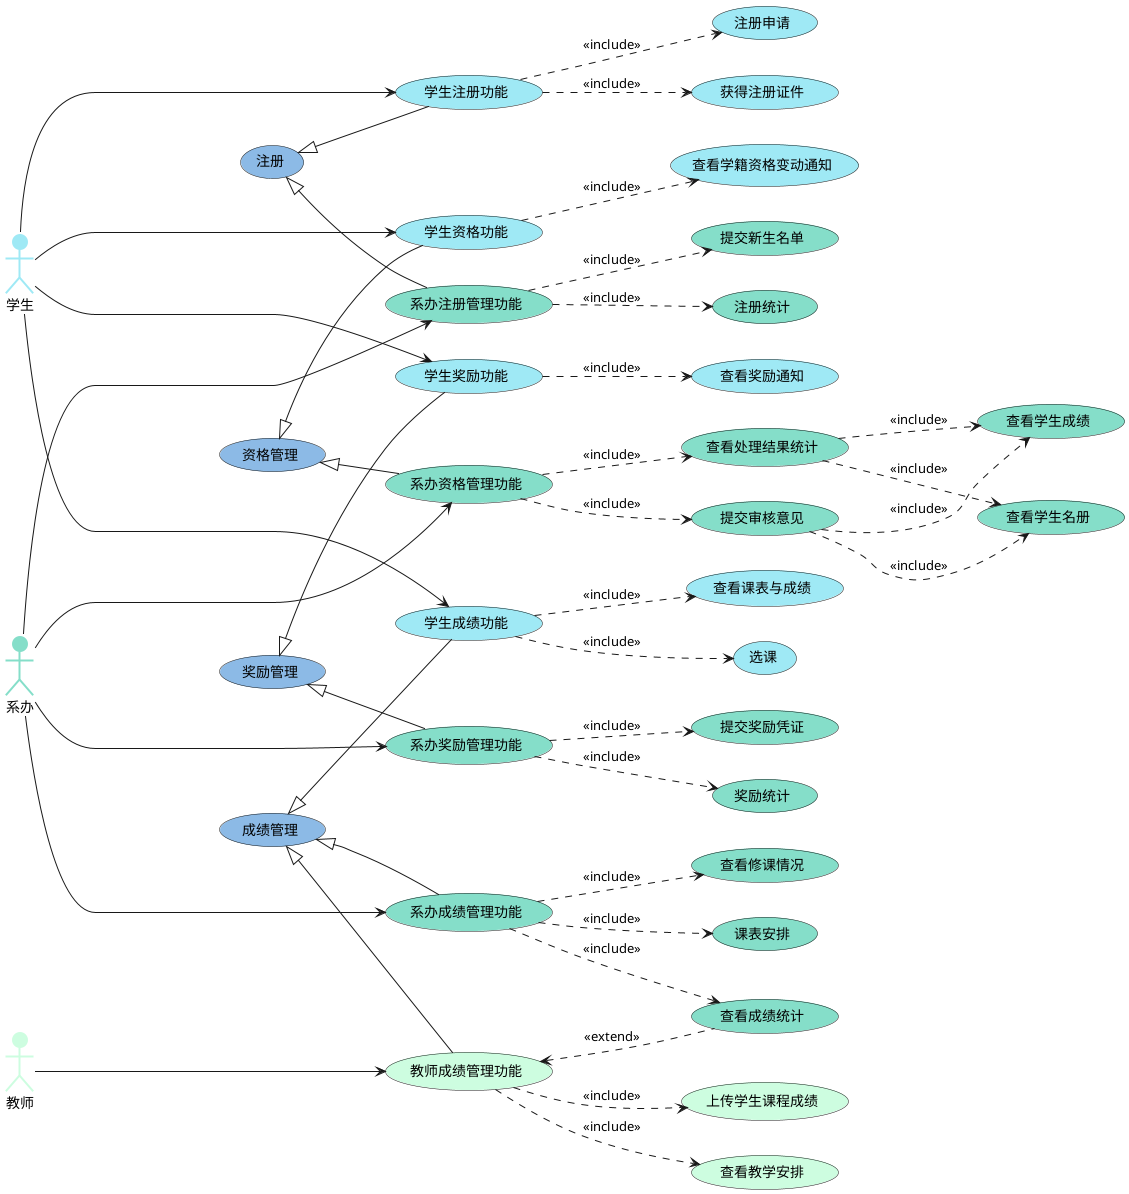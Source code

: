 @startuml
'https://plantuml.com/use-case-diagram
 left to right direction



(注册) <|-- (学生注册功能)
usecase (注册申请) #9FE9F5
usecase (获得注册证件) #9FE9F5
(学生注册功能) ..>(注册申请) :<<include>>
(学生注册功能) ..>(获得注册证件) :<<include>>
(注册) <|-- (系办注册管理功能)
usecase (提交新生名单) #85DEC9
usecase (注册统计) #85DEC9
(系办注册管理功能) ..>(提交新生名单) :<<include>>
(系办注册管理功能) ..>(注册统计) :<<include>>


(资格管理) <|-- (学生资格功能)
usecase (查看学籍资格变动通知) #9FE9F5
(学生资格功能) ..> (查看学籍资格变动通知) :<<include>>
(资格管理) <|-- (系办资格管理功能)
usecase (提交审核意见) #85DEC9
usecase (查看处理结果统计) #85DEC9
usecase (查看学生成绩) #85DEC9
usecase (查看学生名册) #85DEC9
(系办资格管理功能) ..> (提交审核意见) :<<include>>
(系办资格管理功能) ..> (查看处理结果统计) :<<include>>
(提交审核意见) ..> (查看学生成绩) :<<include>>
(提交审核意见) ..> (查看学生名册) :<<include>>
(查看处理结果统计) ..> (查看学生成绩) :<<include>>
(查看处理结果统计) ..> (查看学生名册) :<<include>>

(成绩管理) <|-- (学生成绩功能)
usecase (选课) #9FE9F5
usecase (查看课表与成绩) #9FE9F5
(学生成绩功能) ..> (选课) :<<include>>
(学生成绩功能) ..> (查看课表与成绩) :<<include>>
(成绩管理) <|-- (系办成绩管理功能)
usecase (查看修课情况) #85DEC9
usecase (查看成绩统计) #85DEC9
usecase (课表安排) #85DEC9
(系办成绩管理功能) ..> (查看修课情况) :<<include>>
(系办成绩管理功能) ..> (查看成绩统计) :<<include>>
(系办成绩管理功能) ..> (课表安排) :<<include>>
(成绩管理) <|-- (教师成绩管理功能)
usecase (查看教学安排) #CDFDE0
usecase (上传学生课程成绩) #CDFDE0
(教师成绩管理功能) ..> (查看教学安排) :<<include>>
(教师成绩管理功能) ..> (上传学生课程成绩) :<<include>>
(教师成绩管理功能) <.. (查看成绩统计) :<<extend>>

(奖励管理) <|-- (学生奖励功能)
usecase (查看奖励通知) #9FE9F5
(学生奖励功能) ..> (查看奖励通知) :<<include>>
(奖励管理) <|-- (系办奖励管理功能)
usecase (奖励统计) #85DEC9
usecase (提交奖励凭证) #85DEC9
(系办奖励管理功能) ..> (奖励统计) :<<include>>
(系办奖励管理功能) ..> (提交奖励凭证) :<<include>>



actor 学生 #9FE9F5;line:9FE9F5;line.bold;
actor 系办 #85DEC9;line:85DEC9;line.bold;
actor 教师 #CDFDE0;line:CDFDE0;line.bold;

usecase (注册) #8CBAE6
usecase (资格管理) #8CBAE6
usecase (成绩管理) #8CBAE6
usecase (奖励管理) #8CBAE6

usecase (学生注册功能) #9FE9F5
usecase (学生资格功能) #9FE9F5
usecase (学生成绩功能) #9FE9F5
usecase (学生奖励功能) #9FE9F5

usecase (系办注册管理功能) #85DEC9
usecase (系办资格管理功能) #85DEC9
usecase (系办成绩管理功能) #85DEC9
usecase (系办奖励管理功能) #85DEC9

usecase (教师成绩管理功能) #CDFDE0

学生 -----> (学生注册功能)
学生 -----> (学生资格功能)
学生 -----> (学生成绩功能)
学生 -----> (学生奖励功能)

教师 -----> (教师成绩管理功能)

系办 -----> (系办注册管理功能)
系办 -----> (系办资格管理功能)
系办 -----> (系办成绩管理功能)
系办 -----> (系办奖励管理功能)
@enduml